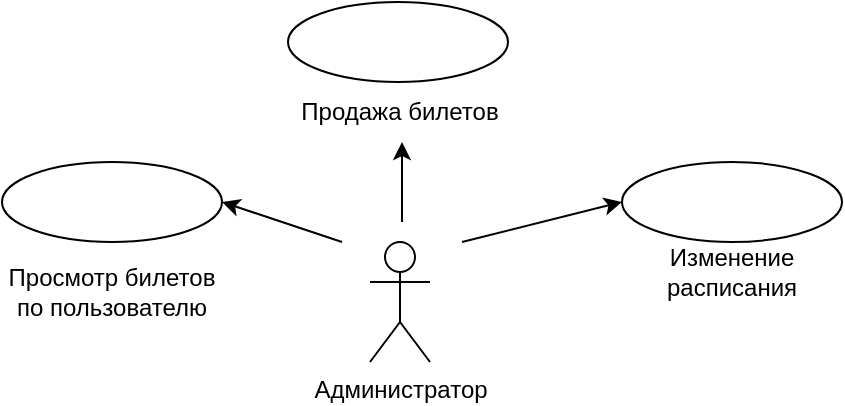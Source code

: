 <mxfile version="21.5.0" type="device">
  <diagram name="Страница 1" id="az1gysKcP3N_YfgW6BbR">
    <mxGraphModel dx="690" dy="409" grid="1" gridSize="10" guides="1" tooltips="1" connect="1" arrows="1" fold="1" page="1" pageScale="1" pageWidth="827" pageHeight="1169" math="0" shadow="0">
      <root>
        <mxCell id="0" />
        <mxCell id="1" parent="0" />
        <mxCell id="x6giBed8Eq57TnZa8WMb-1" value="Администратор" style="shape=umlActor;verticalLabelPosition=bottom;verticalAlign=top;html=1;outlineConnect=0;" vertex="1" parent="1">
          <mxGeometry x="384" y="220" width="30" height="60" as="geometry" />
        </mxCell>
        <mxCell id="x6giBed8Eq57TnZa8WMb-5" value="" style="ellipse;whiteSpace=wrap;html=1;" vertex="1" parent="1">
          <mxGeometry x="510" y="180" width="110" height="40" as="geometry" />
        </mxCell>
        <mxCell id="x6giBed8Eq57TnZa8WMb-6" value="Изменение расписания" style="text;html=1;strokeColor=none;fillColor=none;align=center;verticalAlign=middle;whiteSpace=wrap;rounded=0;" vertex="1" parent="1">
          <mxGeometry x="510" y="220" width="110" height="30" as="geometry" />
        </mxCell>
        <mxCell id="x6giBed8Eq57TnZa8WMb-7" value="" style="endArrow=classic;html=1;rounded=0;entryX=0;entryY=0.5;entryDx=0;entryDy=0;" edge="1" parent="1" target="x6giBed8Eq57TnZa8WMb-5">
          <mxGeometry width="50" height="50" relative="1" as="geometry">
            <mxPoint x="430" y="220" as="sourcePoint" />
            <mxPoint x="380" y="110" as="targetPoint" />
          </mxGeometry>
        </mxCell>
        <mxCell id="x6giBed8Eq57TnZa8WMb-9" value="" style="ellipse;whiteSpace=wrap;html=1;" vertex="1" parent="1">
          <mxGeometry x="343" y="100" width="110" height="40" as="geometry" />
        </mxCell>
        <mxCell id="x6giBed8Eq57TnZa8WMb-10" value="Продажа билетов" style="text;html=1;strokeColor=none;fillColor=none;align=center;verticalAlign=middle;whiteSpace=wrap;rounded=0;" vertex="1" parent="1">
          <mxGeometry x="339" y="140" width="120" height="30" as="geometry" />
        </mxCell>
        <mxCell id="x6giBed8Eq57TnZa8WMb-12" value="" style="endArrow=classic;html=1;rounded=0;" edge="1" parent="1">
          <mxGeometry width="50" height="50" relative="1" as="geometry">
            <mxPoint x="400" y="210" as="sourcePoint" />
            <mxPoint x="400" y="170" as="targetPoint" />
          </mxGeometry>
        </mxCell>
        <mxCell id="x6giBed8Eq57TnZa8WMb-14" value="" style="ellipse;whiteSpace=wrap;html=1;" vertex="1" parent="1">
          <mxGeometry x="200" y="180" width="110" height="40" as="geometry" />
        </mxCell>
        <mxCell id="x6giBed8Eq57TnZa8WMb-15" value="Просмотр билетов по пользователю" style="text;html=1;strokeColor=none;fillColor=none;align=center;verticalAlign=middle;whiteSpace=wrap;rounded=0;" vertex="1" parent="1">
          <mxGeometry x="200" y="230" width="110" height="30" as="geometry" />
        </mxCell>
        <mxCell id="x6giBed8Eq57TnZa8WMb-16" value="" style="endArrow=classic;html=1;rounded=0;entryX=1;entryY=0.5;entryDx=0;entryDy=0;" edge="1" parent="1" target="x6giBed8Eq57TnZa8WMb-14">
          <mxGeometry width="50" height="50" relative="1" as="geometry">
            <mxPoint x="370" y="220" as="sourcePoint" />
            <mxPoint x="260" y="300" as="targetPoint" />
          </mxGeometry>
        </mxCell>
      </root>
    </mxGraphModel>
  </diagram>
</mxfile>
